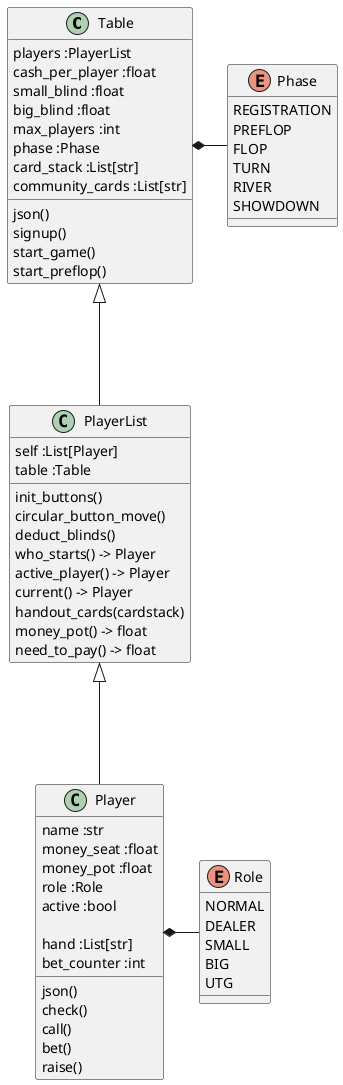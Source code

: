 @startuml

Table <|--- PlayerList
Table *- Phase
PlayerList <|--- Player
Player *- Role

enum Phase {
  REGISTRATION
  PREFLOP
  FLOP
  TURN
  RIVER
  SHOWDOWN
}

class Table {
  players :PlayerList
  cash_per_player :float
  small_blind :float
  big_blind :float
  max_players :int
  phase :Phase
  card_stack :List[str]
  community_cards :List[str]
  json()
  signup()
  start_game()
  start_preflop()
}

class PlayerList {
  self :List[Player]
  table :Table
  
  init_buttons()
  circular_button_move()
  deduct_blinds()
  who_starts() -> Player
  active_player() -> Player
  current() -> Player
  handout_cards(cardstack)
  money_pot() -> float
  need_to_pay() -> float
}

class Player {
  name :str
  money_seat :float
  money_pot :float
  role :Role
  active :bool

  hand :List[str]
  bet_counter :int

  json()
  check()
  call()
  bet() 
  raise()
}

enum Role {
  NORMAL
  DEALER
  SMALL
  BIG
  UTG
}
@enduml